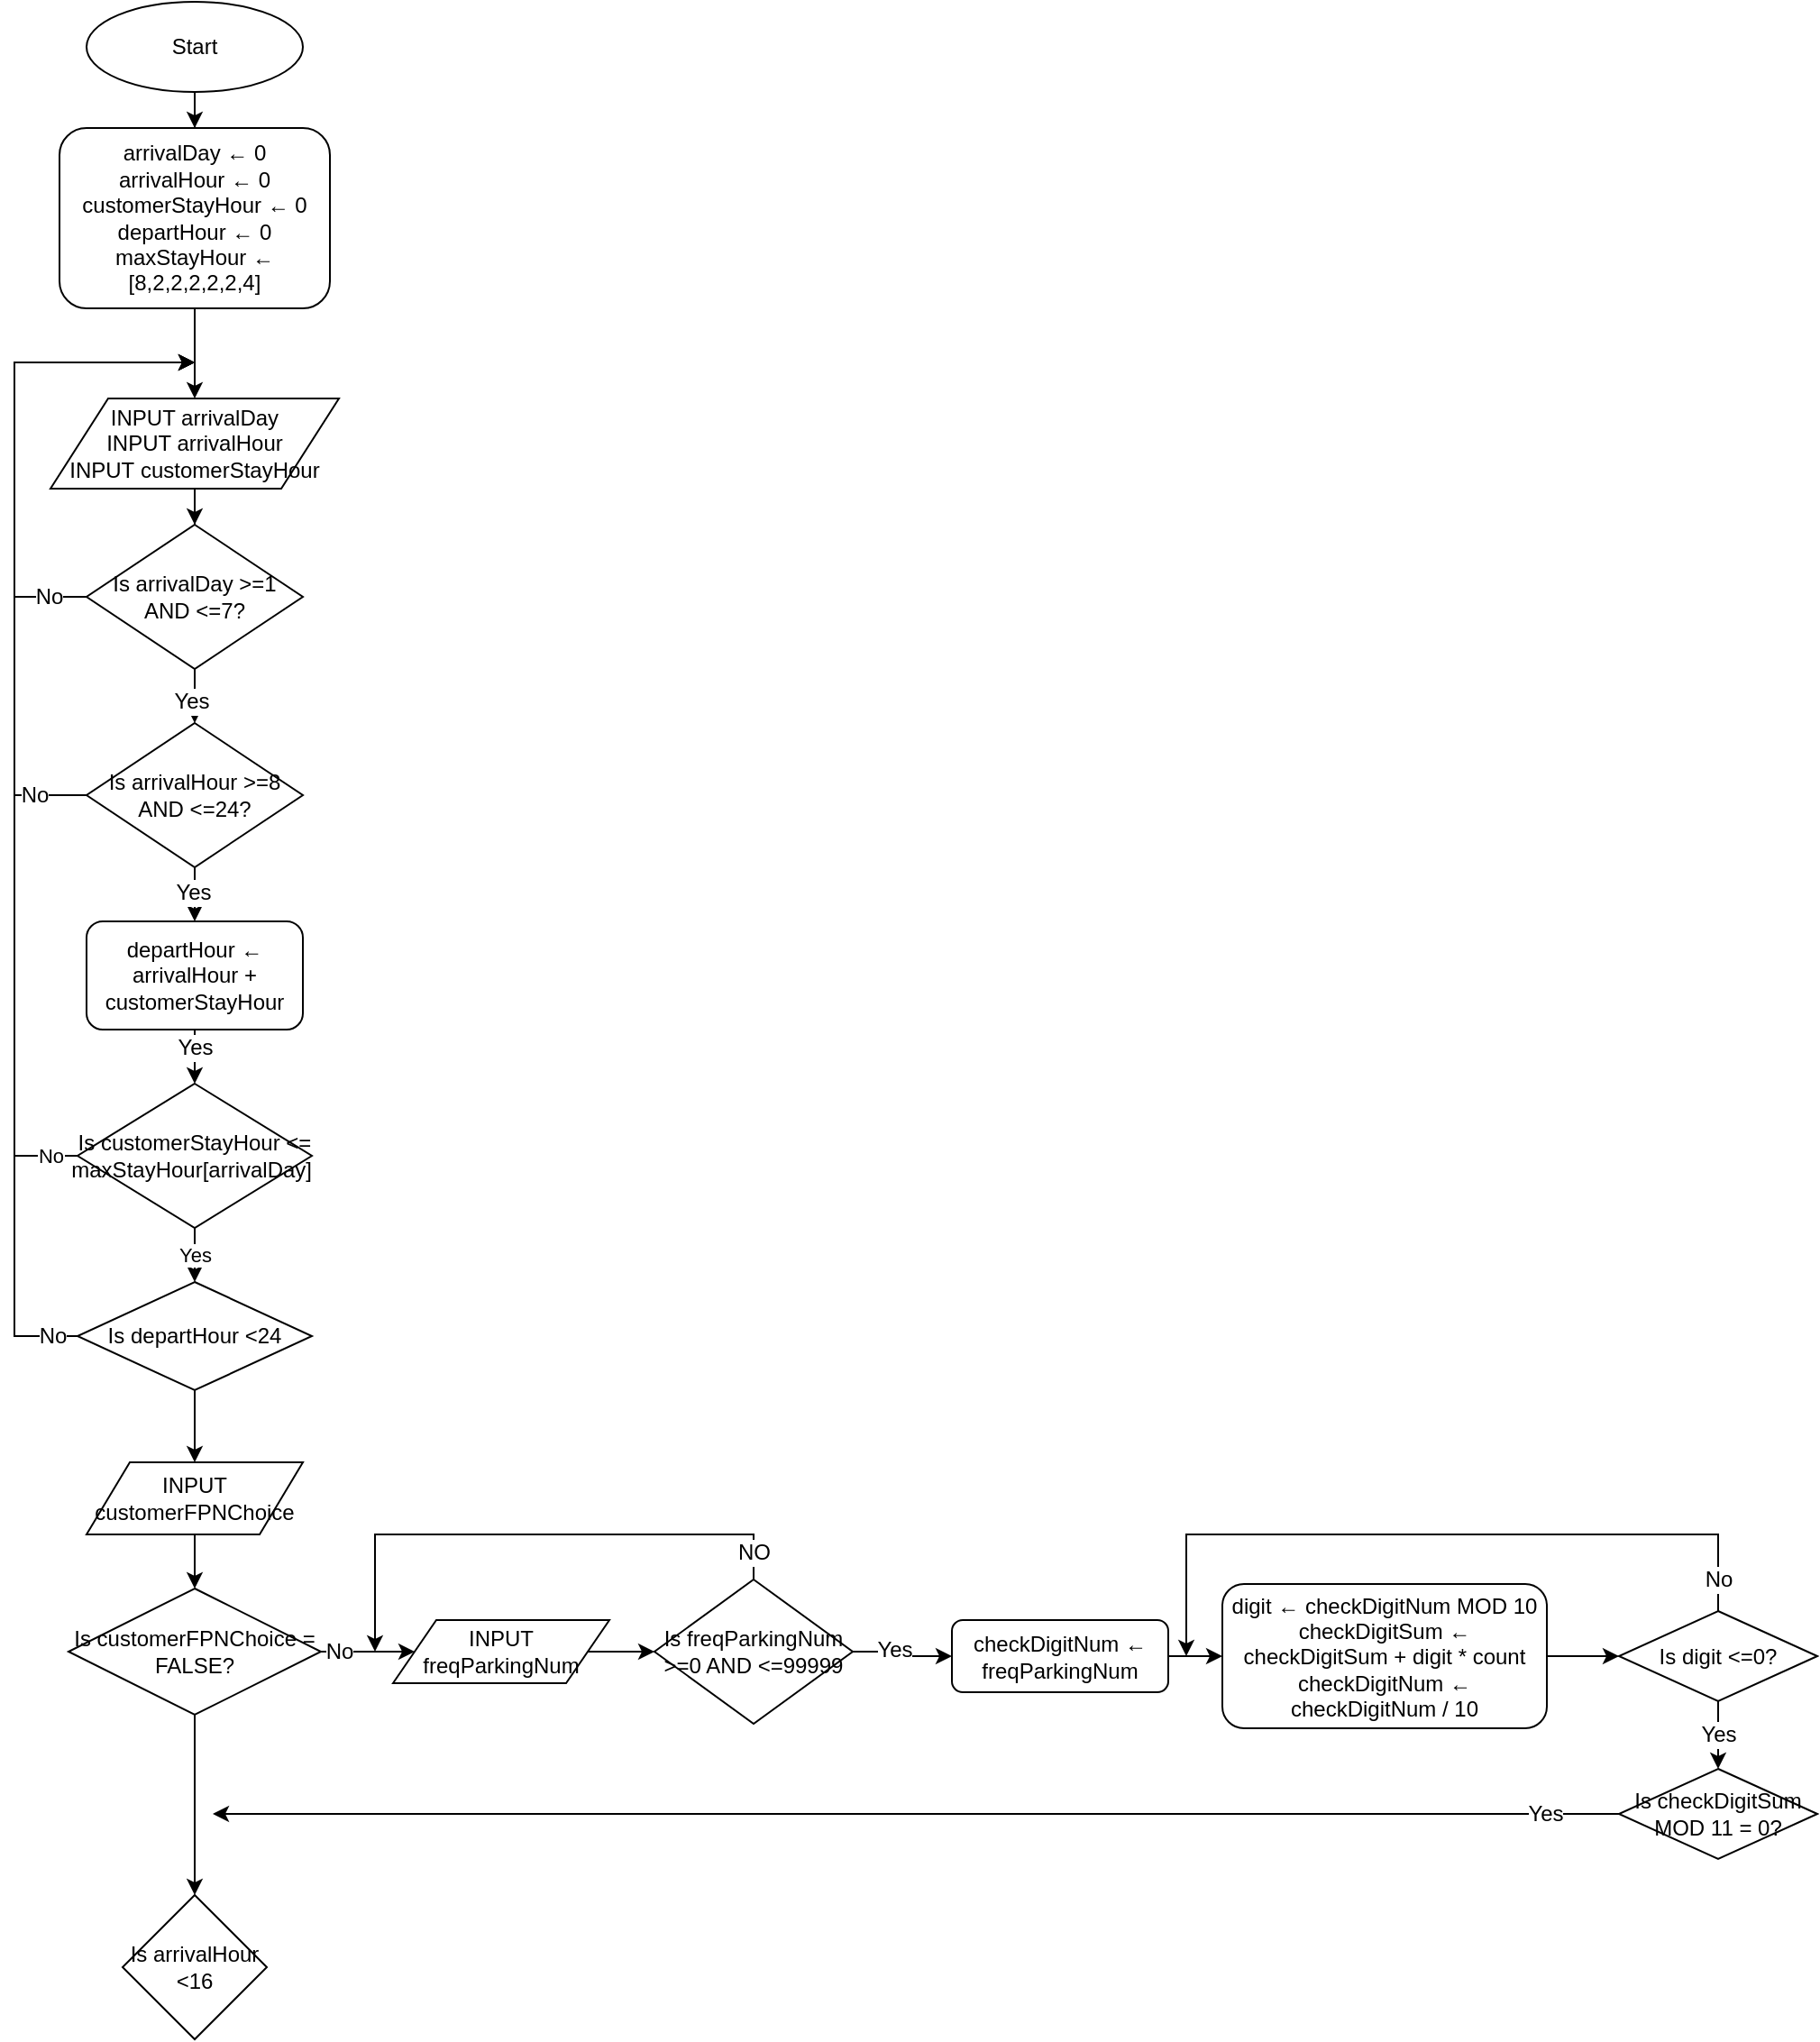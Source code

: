 <mxfile version="12.8.8" type="github">
  <diagram id="C5RBs43oDa-KdzZeNtuy" name="Page-1">
    <mxGraphModel dx="1502" dy="903" grid="1" gridSize="10" guides="1" tooltips="1" connect="1" arrows="1" fold="1" page="1" pageScale="1" pageWidth="1169" pageHeight="1654" math="0" shadow="0">
      <root>
        <mxCell id="WIyWlLk6GJQsqaUBKTNV-0" />
        <mxCell id="WIyWlLk6GJQsqaUBKTNV-1" parent="WIyWlLk6GJQsqaUBKTNV-0" />
        <mxCell id="l047TGfd24se4dwEgZ4c-3" value="" style="edgeStyle=orthogonalEdgeStyle;rounded=0;orthogonalLoop=1;jettySize=auto;html=1;" edge="1" parent="WIyWlLk6GJQsqaUBKTNV-1" source="WIyWlLk6GJQsqaUBKTNV-3" target="l047TGfd24se4dwEgZ4c-4">
          <mxGeometry relative="1" as="geometry">
            <mxPoint x="220" y="270" as="targetPoint" />
          </mxGeometry>
        </mxCell>
        <mxCell id="WIyWlLk6GJQsqaUBKTNV-3" value="arrivalDay ← 0&lt;br&gt;arrivalHour ← 0&lt;br&gt;customerStayHour ← 0&lt;br&gt;departHour ← 0&lt;br&gt;maxStayHour ← [8,2,2,2,2,2,4]" style="rounded=1;whiteSpace=wrap;html=1;fontSize=12;glass=0;strokeWidth=1;shadow=0;" parent="WIyWlLk6GJQsqaUBKTNV-1" vertex="1">
          <mxGeometry x="145" y="120" width="150" height="100" as="geometry" />
        </mxCell>
        <mxCell id="l047TGfd24se4dwEgZ4c-1" style="edgeStyle=orthogonalEdgeStyle;rounded=0;orthogonalLoop=1;jettySize=auto;html=1;entryX=0.5;entryY=0;entryDx=0;entryDy=0;" edge="1" parent="WIyWlLk6GJQsqaUBKTNV-1" source="l047TGfd24se4dwEgZ4c-0" target="WIyWlLk6GJQsqaUBKTNV-3">
          <mxGeometry relative="1" as="geometry" />
        </mxCell>
        <mxCell id="l047TGfd24se4dwEgZ4c-0" value="Start" style="ellipse;whiteSpace=wrap;html=1;" vertex="1" parent="WIyWlLk6GJQsqaUBKTNV-1">
          <mxGeometry x="160" y="50" width="120" height="50" as="geometry" />
        </mxCell>
        <mxCell id="l047TGfd24se4dwEgZ4c-6" value="" style="edgeStyle=orthogonalEdgeStyle;rounded=0;orthogonalLoop=1;jettySize=auto;html=1;entryX=0.5;entryY=0;entryDx=0;entryDy=0;" edge="1" parent="WIyWlLk6GJQsqaUBKTNV-1" source="l047TGfd24se4dwEgZ4c-4" target="l047TGfd24se4dwEgZ4c-9">
          <mxGeometry relative="1" as="geometry">
            <mxPoint x="220" y="380" as="targetPoint" />
          </mxGeometry>
        </mxCell>
        <mxCell id="l047TGfd24se4dwEgZ4c-4" value="INPUT arrivalDay&lt;br&gt;INPUT arrivalHour&lt;br&gt;INPUT&amp;nbsp;customerStayHour" style="shape=parallelogram;perimeter=parallelogramPerimeter;whiteSpace=wrap;html=1;" vertex="1" parent="WIyWlLk6GJQsqaUBKTNV-1">
          <mxGeometry x="140" y="270" width="160" height="50" as="geometry" />
        </mxCell>
        <mxCell id="l047TGfd24se4dwEgZ4c-10" style="edgeStyle=orthogonalEdgeStyle;rounded=0;orthogonalLoop=1;jettySize=auto;html=1;exitX=0;exitY=0.5;exitDx=0;exitDy=0;" edge="1" parent="WIyWlLk6GJQsqaUBKTNV-1" source="l047TGfd24se4dwEgZ4c-9">
          <mxGeometry relative="1" as="geometry">
            <mxPoint x="220" y="250" as="targetPoint" />
            <Array as="points">
              <mxPoint x="120" y="380" />
              <mxPoint x="120" y="250" />
            </Array>
          </mxGeometry>
        </mxCell>
        <mxCell id="l047TGfd24se4dwEgZ4c-11" value="No" style="text;html=1;align=center;verticalAlign=middle;resizable=0;points=[];labelBackgroundColor=#ffffff;" vertex="1" connectable="0" parent="l047TGfd24se4dwEgZ4c-10">
          <mxGeometry x="-0.714" y="-29" relative="1" as="geometry">
            <mxPoint x="17" y="29" as="offset" />
          </mxGeometry>
        </mxCell>
        <mxCell id="l047TGfd24se4dwEgZ4c-28" style="edgeStyle=orthogonalEdgeStyle;rounded=0;orthogonalLoop=1;jettySize=auto;html=1;entryX=0.5;entryY=0;entryDx=0;entryDy=0;" edge="1" parent="WIyWlLk6GJQsqaUBKTNV-1" source="l047TGfd24se4dwEgZ4c-9" target="l047TGfd24se4dwEgZ4c-15">
          <mxGeometry relative="1" as="geometry" />
        </mxCell>
        <mxCell id="l047TGfd24se4dwEgZ4c-29" value="Yes" style="text;html=1;align=center;verticalAlign=middle;resizable=0;points=[];labelBackgroundColor=#ffffff;" vertex="1" connectable="0" parent="l047TGfd24se4dwEgZ4c-28">
          <mxGeometry x="-0.129" y="2" relative="1" as="geometry">
            <mxPoint as="offset" />
          </mxGeometry>
        </mxCell>
        <mxCell id="l047TGfd24se4dwEgZ4c-9" value="&lt;span style=&quot;white-space: normal&quot;&gt;Is&amp;nbsp;arrivalDay &amp;gt;=1 AND &amp;lt;=7?&lt;/span&gt;" style="rhombus;whiteSpace=wrap;html=1;" vertex="1" parent="WIyWlLk6GJQsqaUBKTNV-1">
          <mxGeometry x="160" y="340" width="120" height="80" as="geometry" />
        </mxCell>
        <mxCell id="l047TGfd24se4dwEgZ4c-17" style="edgeStyle=orthogonalEdgeStyle;rounded=0;orthogonalLoop=1;jettySize=auto;html=1;exitX=0;exitY=0.5;exitDx=0;exitDy=0;" edge="1" parent="WIyWlLk6GJQsqaUBKTNV-1" source="l047TGfd24se4dwEgZ4c-15">
          <mxGeometry relative="1" as="geometry">
            <mxPoint x="220" y="250" as="targetPoint" />
            <Array as="points">
              <mxPoint x="120" y="490" />
              <mxPoint x="120" y="250" />
            </Array>
          </mxGeometry>
        </mxCell>
        <mxCell id="l047TGfd24se4dwEgZ4c-19" value="No" style="text;html=1;align=center;verticalAlign=middle;resizable=0;points=[];labelBackgroundColor=#ffffff;" vertex="1" connectable="0" parent="l047TGfd24se4dwEgZ4c-17">
          <mxGeometry x="-0.822" y="-25" relative="1" as="geometry">
            <mxPoint x="4.29" y="25" as="offset" />
          </mxGeometry>
        </mxCell>
        <mxCell id="l047TGfd24se4dwEgZ4c-21" style="edgeStyle=orthogonalEdgeStyle;rounded=0;orthogonalLoop=1;jettySize=auto;html=1;entryX=0.5;entryY=0;entryDx=0;entryDy=0;" edge="1" parent="WIyWlLk6GJQsqaUBKTNV-1" source="l047TGfd24se4dwEgZ4c-15" target="l047TGfd24se4dwEgZ4c-25">
          <mxGeometry relative="1" as="geometry">
            <mxPoint x="220.0" y="570.0" as="targetPoint" />
          </mxGeometry>
        </mxCell>
        <mxCell id="l047TGfd24se4dwEgZ4c-22" value="Yes" style="text;html=1;align=center;verticalAlign=middle;resizable=0;points=[];labelBackgroundColor=#ffffff;" vertex="1" connectable="0" parent="l047TGfd24se4dwEgZ4c-21">
          <mxGeometry x="-0.45" y="-1" relative="1" as="geometry">
            <mxPoint as="offset" />
          </mxGeometry>
        </mxCell>
        <mxCell id="l047TGfd24se4dwEgZ4c-15" value="Is arrivalHour &amp;gt;=8 AND &amp;lt;=24?" style="rhombus;whiteSpace=wrap;html=1;" vertex="1" parent="WIyWlLk6GJQsqaUBKTNV-1">
          <mxGeometry x="160" y="450" width="120" height="80" as="geometry" />
        </mxCell>
        <mxCell id="l047TGfd24se4dwEgZ4c-32" style="edgeStyle=orthogonalEdgeStyle;rounded=0;orthogonalLoop=1;jettySize=auto;html=1;entryX=0.5;entryY=0;entryDx=0;entryDy=0;" edge="1" parent="WIyWlLk6GJQsqaUBKTNV-1" source="l047TGfd24se4dwEgZ4c-25" target="l047TGfd24se4dwEgZ4c-30">
          <mxGeometry relative="1" as="geometry" />
        </mxCell>
        <mxCell id="l047TGfd24se4dwEgZ4c-34" value="Yes" style="text;html=1;align=center;verticalAlign=middle;resizable=0;points=[];labelBackgroundColor=#ffffff;" vertex="1" connectable="0" parent="l047TGfd24se4dwEgZ4c-32">
          <mxGeometry x="0.2" y="-3" relative="1" as="geometry">
            <mxPoint x="2.99" y="-0.06" as="offset" />
          </mxGeometry>
        </mxCell>
        <mxCell id="l047TGfd24se4dwEgZ4c-25" value="departHour ← arrivalHour + customerStayHour" style="rounded=1;whiteSpace=wrap;html=1;" vertex="1" parent="WIyWlLk6GJQsqaUBKTNV-1">
          <mxGeometry x="160" y="560" width="120" height="60" as="geometry" />
        </mxCell>
        <mxCell id="l047TGfd24se4dwEgZ4c-33" value="Yes" style="edgeStyle=orthogonalEdgeStyle;rounded=0;orthogonalLoop=1;jettySize=auto;html=1;entryX=0.5;entryY=0;entryDx=0;entryDy=0;" edge="1" parent="WIyWlLk6GJQsqaUBKTNV-1" source="l047TGfd24se4dwEgZ4c-30" target="l047TGfd24se4dwEgZ4c-31">
          <mxGeometry relative="1" as="geometry" />
        </mxCell>
        <mxCell id="l047TGfd24se4dwEgZ4c-35" value="No" style="edgeStyle=orthogonalEdgeStyle;rounded=0;orthogonalLoop=1;jettySize=auto;html=1;" edge="1" parent="WIyWlLk6GJQsqaUBKTNV-1" source="l047TGfd24se4dwEgZ4c-30">
          <mxGeometry x="-0.948" relative="1" as="geometry">
            <mxPoint x="220.0" y="250" as="targetPoint" />
            <Array as="points">
              <mxPoint x="120" y="690" />
              <mxPoint x="120" y="250" />
            </Array>
            <mxPoint as="offset" />
          </mxGeometry>
        </mxCell>
        <mxCell id="l047TGfd24se4dwEgZ4c-30" value="Is&amp;nbsp;customerStayHour &amp;lt;= maxStayHour[arrivalDay]&amp;nbsp;" style="rhombus;whiteSpace=wrap;html=1;" vertex="1" parent="WIyWlLk6GJQsqaUBKTNV-1">
          <mxGeometry x="155" y="650" width="130" height="80" as="geometry" />
        </mxCell>
        <mxCell id="l047TGfd24se4dwEgZ4c-36" style="edgeStyle=orthogonalEdgeStyle;rounded=0;orthogonalLoop=1;jettySize=auto;html=1;exitX=0;exitY=0.5;exitDx=0;exitDy=0;" edge="1" parent="WIyWlLk6GJQsqaUBKTNV-1" source="l047TGfd24se4dwEgZ4c-31">
          <mxGeometry relative="1" as="geometry">
            <mxPoint x="220.0" y="250" as="targetPoint" />
            <Array as="points">
              <mxPoint x="120" y="790" />
              <mxPoint x="120" y="250" />
            </Array>
          </mxGeometry>
        </mxCell>
        <mxCell id="l047TGfd24se4dwEgZ4c-37" value="No" style="text;html=1;align=center;verticalAlign=middle;resizable=0;points=[];labelBackgroundColor=#ffffff;" vertex="1" connectable="0" parent="l047TGfd24se4dwEgZ4c-36">
          <mxGeometry x="-0.902" y="-20" relative="1" as="geometry">
            <mxPoint x="18.33" y="20" as="offset" />
          </mxGeometry>
        </mxCell>
        <mxCell id="l047TGfd24se4dwEgZ4c-39" style="edgeStyle=orthogonalEdgeStyle;rounded=0;orthogonalLoop=1;jettySize=auto;html=1;entryX=0.5;entryY=0;entryDx=0;entryDy=0;" edge="1" parent="WIyWlLk6GJQsqaUBKTNV-1" source="l047TGfd24se4dwEgZ4c-31" target="l047TGfd24se4dwEgZ4c-38">
          <mxGeometry relative="1" as="geometry" />
        </mxCell>
        <mxCell id="l047TGfd24se4dwEgZ4c-31" value="Is&amp;nbsp;departHour &amp;lt;24" style="rhombus;whiteSpace=wrap;html=1;" vertex="1" parent="WIyWlLk6GJQsqaUBKTNV-1">
          <mxGeometry x="155" y="760" width="130" height="60" as="geometry" />
        </mxCell>
        <mxCell id="l047TGfd24se4dwEgZ4c-41" style="edgeStyle=orthogonalEdgeStyle;rounded=0;orthogonalLoop=1;jettySize=auto;html=1;" edge="1" parent="WIyWlLk6GJQsqaUBKTNV-1" source="l047TGfd24se4dwEgZ4c-38" target="l047TGfd24se4dwEgZ4c-40">
          <mxGeometry relative="1" as="geometry" />
        </mxCell>
        <mxCell id="l047TGfd24se4dwEgZ4c-38" value="INPUT customerFPNChoice" style="shape=parallelogram;perimeter=parallelogramPerimeter;whiteSpace=wrap;html=1;" vertex="1" parent="WIyWlLk6GJQsqaUBKTNV-1">
          <mxGeometry x="160" y="860" width="120" height="40" as="geometry" />
        </mxCell>
        <mxCell id="l047TGfd24se4dwEgZ4c-43" style="edgeStyle=orthogonalEdgeStyle;rounded=0;orthogonalLoop=1;jettySize=auto;html=1;entryX=0;entryY=0.5;entryDx=0;entryDy=0;" edge="1" parent="WIyWlLk6GJQsqaUBKTNV-1" source="l047TGfd24se4dwEgZ4c-40" target="l047TGfd24se4dwEgZ4c-42">
          <mxGeometry relative="1" as="geometry" />
        </mxCell>
        <mxCell id="l047TGfd24se4dwEgZ4c-48" value="No" style="text;html=1;align=center;verticalAlign=middle;resizable=0;points=[];labelBackgroundColor=#ffffff;" vertex="1" connectable="0" parent="l047TGfd24se4dwEgZ4c-43">
          <mxGeometry x="0.133" relative="1" as="geometry">
            <mxPoint x="-19.44" as="offset" />
          </mxGeometry>
        </mxCell>
        <mxCell id="l047TGfd24se4dwEgZ4c-65" style="edgeStyle=orthogonalEdgeStyle;rounded=0;orthogonalLoop=1;jettySize=auto;html=1;entryX=0.5;entryY=0;entryDx=0;entryDy=0;" edge="1" parent="WIyWlLk6GJQsqaUBKTNV-1" source="l047TGfd24se4dwEgZ4c-40" target="l047TGfd24se4dwEgZ4c-66">
          <mxGeometry relative="1" as="geometry">
            <mxPoint x="220" y="1050" as="targetPoint" />
          </mxGeometry>
        </mxCell>
        <mxCell id="l047TGfd24se4dwEgZ4c-40" value="Is&amp;nbsp;customerFPNChoice = FALSE?" style="rhombus;whiteSpace=wrap;html=1;" vertex="1" parent="WIyWlLk6GJQsqaUBKTNV-1">
          <mxGeometry x="150" y="930" width="140" height="70" as="geometry" />
        </mxCell>
        <mxCell id="l047TGfd24se4dwEgZ4c-42" value="INPUT freqParkingNum" style="shape=parallelogram;perimeter=parallelogramPerimeter;whiteSpace=wrap;html=1;" vertex="1" parent="WIyWlLk6GJQsqaUBKTNV-1">
          <mxGeometry x="330" y="947.5" width="120" height="35" as="geometry" />
        </mxCell>
        <mxCell id="l047TGfd24se4dwEgZ4c-46" style="edgeStyle=orthogonalEdgeStyle;rounded=0;orthogonalLoop=1;jettySize=auto;html=1;" edge="1" parent="WIyWlLk6GJQsqaUBKTNV-1" source="l047TGfd24se4dwEgZ4c-44">
          <mxGeometry relative="1" as="geometry">
            <mxPoint x="320" y="965" as="targetPoint" />
            <Array as="points">
              <mxPoint x="530" y="900" />
              <mxPoint x="320" y="900" />
            </Array>
          </mxGeometry>
        </mxCell>
        <mxCell id="l047TGfd24se4dwEgZ4c-47" value="NO" style="text;html=1;align=center;verticalAlign=middle;resizable=0;points=[];labelBackgroundColor=#ffffff;" vertex="1" connectable="0" parent="l047TGfd24se4dwEgZ4c-46">
          <mxGeometry x="-0.258" y="-2" relative="1" as="geometry">
            <mxPoint x="85.97" y="12" as="offset" />
          </mxGeometry>
        </mxCell>
        <mxCell id="l047TGfd24se4dwEgZ4c-50" style="edgeStyle=orthogonalEdgeStyle;rounded=0;orthogonalLoop=1;jettySize=auto;html=1;entryX=0;entryY=0.5;entryDx=0;entryDy=0;" edge="1" parent="WIyWlLk6GJQsqaUBKTNV-1" source="l047TGfd24se4dwEgZ4c-44" target="l047TGfd24se4dwEgZ4c-49">
          <mxGeometry relative="1" as="geometry" />
        </mxCell>
        <mxCell id="l047TGfd24se4dwEgZ4c-51" value="Yes" style="text;html=1;align=center;verticalAlign=middle;resizable=0;points=[];labelBackgroundColor=#ffffff;" vertex="1" connectable="0" parent="l047TGfd24se4dwEgZ4c-50">
          <mxGeometry x="-0.192" y="2" relative="1" as="geometry">
            <mxPoint y="1" as="offset" />
          </mxGeometry>
        </mxCell>
        <mxCell id="l047TGfd24se4dwEgZ4c-44" value="Is&amp;nbsp;freqParkingNum &amp;gt;=0 AND &amp;lt;=99999" style="rhombus;whiteSpace=wrap;html=1;" vertex="1" parent="WIyWlLk6GJQsqaUBKTNV-1">
          <mxGeometry x="475" y="925" width="110" height="80" as="geometry" />
        </mxCell>
        <mxCell id="l047TGfd24se4dwEgZ4c-45" value="" style="endArrow=classic;html=1;exitX=1;exitY=0.5;exitDx=0;exitDy=0;entryX=0;entryY=0.5;entryDx=0;entryDy=0;" edge="1" parent="WIyWlLk6GJQsqaUBKTNV-1" source="l047TGfd24se4dwEgZ4c-42" target="l047TGfd24se4dwEgZ4c-44">
          <mxGeometry width="50" height="50" relative="1" as="geometry">
            <mxPoint x="430" y="990" as="sourcePoint" />
            <mxPoint x="480" y="940" as="targetPoint" />
          </mxGeometry>
        </mxCell>
        <mxCell id="l047TGfd24se4dwEgZ4c-63" style="edgeStyle=orthogonalEdgeStyle;rounded=0;orthogonalLoop=1;jettySize=auto;html=1;entryX=0;entryY=0.5;entryDx=0;entryDy=0;" edge="1" parent="WIyWlLk6GJQsqaUBKTNV-1" source="l047TGfd24se4dwEgZ4c-52" target="l047TGfd24se4dwEgZ4c-54">
          <mxGeometry relative="1" as="geometry" />
        </mxCell>
        <mxCell id="l047TGfd24se4dwEgZ4c-52" value="&lt;div&gt;digit ← checkDigitNum MOD 10&lt;/div&gt;&lt;div&gt;&lt;span&gt;checkDigitSum ← checkDigitSum + digit * count&lt;/span&gt;&lt;/div&gt;&lt;div&gt;checkDigitNum ← checkDigitNum / 10&lt;/div&gt;" style="rounded=1;whiteSpace=wrap;html=1;" vertex="1" parent="WIyWlLk6GJQsqaUBKTNV-1">
          <mxGeometry x="790" y="927.5" width="180" height="80" as="geometry" />
        </mxCell>
        <mxCell id="l047TGfd24se4dwEgZ4c-64" style="edgeStyle=orthogonalEdgeStyle;rounded=0;orthogonalLoop=1;jettySize=auto;html=1;entryX=0.5;entryY=0;entryDx=0;entryDy=0;" edge="1" parent="WIyWlLk6GJQsqaUBKTNV-1" source="l047TGfd24se4dwEgZ4c-54" target="l047TGfd24se4dwEgZ4c-58">
          <mxGeometry relative="1" as="geometry" />
        </mxCell>
        <mxCell id="l047TGfd24se4dwEgZ4c-70" value="Yes" style="text;html=1;align=center;verticalAlign=middle;resizable=0;points=[];labelBackgroundColor=#ffffff;" vertex="1" connectable="0" parent="l047TGfd24se4dwEgZ4c-64">
          <mxGeometry x="-0.137" relative="1" as="geometry">
            <mxPoint as="offset" />
          </mxGeometry>
        </mxCell>
        <mxCell id="l047TGfd24se4dwEgZ4c-68" style="edgeStyle=orthogonalEdgeStyle;rounded=0;orthogonalLoop=1;jettySize=auto;html=1;" edge="1" parent="WIyWlLk6GJQsqaUBKTNV-1" source="l047TGfd24se4dwEgZ4c-54">
          <mxGeometry relative="1" as="geometry">
            <mxPoint x="770" y="967.5" as="targetPoint" />
            <Array as="points">
              <mxPoint x="1065" y="900" />
              <mxPoint x="770" y="900" />
            </Array>
          </mxGeometry>
        </mxCell>
        <mxCell id="l047TGfd24se4dwEgZ4c-69" value="No" style="text;html=1;align=center;verticalAlign=middle;resizable=0;points=[];labelBackgroundColor=#ffffff;" vertex="1" connectable="0" parent="l047TGfd24se4dwEgZ4c-68">
          <mxGeometry x="-0.226" y="-2" relative="1" as="geometry">
            <mxPoint x="114.05" y="27" as="offset" />
          </mxGeometry>
        </mxCell>
        <mxCell id="l047TGfd24se4dwEgZ4c-54" value="Is digit &amp;lt;=0?" style="rhombus;whiteSpace=wrap;html=1;" vertex="1" parent="WIyWlLk6GJQsqaUBKTNV-1">
          <mxGeometry x="1010" y="942.5" width="110" height="50" as="geometry" />
        </mxCell>
        <mxCell id="l047TGfd24se4dwEgZ4c-67" style="edgeStyle=orthogonalEdgeStyle;rounded=0;orthogonalLoop=1;jettySize=auto;html=1;" edge="1" parent="WIyWlLk6GJQsqaUBKTNV-1" source="l047TGfd24se4dwEgZ4c-58">
          <mxGeometry relative="1" as="geometry">
            <mxPoint x="230" y="1055" as="targetPoint" />
          </mxGeometry>
        </mxCell>
        <mxCell id="l047TGfd24se4dwEgZ4c-71" value="Yes" style="text;html=1;align=center;verticalAlign=middle;resizable=0;points=[];labelBackgroundColor=#ffffff;" vertex="1" connectable="0" parent="l047TGfd24se4dwEgZ4c-67">
          <mxGeometry x="-0.894" relative="1" as="geometry">
            <mxPoint as="offset" />
          </mxGeometry>
        </mxCell>
        <mxCell id="l047TGfd24se4dwEgZ4c-58" value="Is checkDigitSum MOD 11 = 0?" style="rhombus;whiteSpace=wrap;html=1;" vertex="1" parent="WIyWlLk6GJQsqaUBKTNV-1">
          <mxGeometry x="1010" y="1030" width="110" height="50" as="geometry" />
        </mxCell>
        <mxCell id="l047TGfd24se4dwEgZ4c-62" style="edgeStyle=orthogonalEdgeStyle;rounded=0;orthogonalLoop=1;jettySize=auto;html=1;entryX=0;entryY=0.5;entryDx=0;entryDy=0;" edge="1" parent="WIyWlLk6GJQsqaUBKTNV-1" source="l047TGfd24se4dwEgZ4c-49" target="l047TGfd24se4dwEgZ4c-52">
          <mxGeometry relative="1" as="geometry" />
        </mxCell>
        <mxCell id="l047TGfd24se4dwEgZ4c-49" value="checkDigitNum ← freqParkingNum" style="rounded=1;whiteSpace=wrap;html=1;" vertex="1" parent="WIyWlLk6GJQsqaUBKTNV-1">
          <mxGeometry x="640" y="947.5" width="120" height="40" as="geometry" />
        </mxCell>
        <mxCell id="l047TGfd24se4dwEgZ4c-66" value="Is&amp;nbsp;arrivalHour &amp;lt;16" style="rhombus;whiteSpace=wrap;html=1;" vertex="1" parent="WIyWlLk6GJQsqaUBKTNV-1">
          <mxGeometry x="180" y="1100" width="80" height="80" as="geometry" />
        </mxCell>
      </root>
    </mxGraphModel>
  </diagram>
</mxfile>
